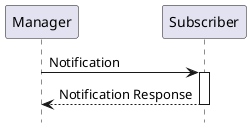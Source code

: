 @startuml

hide footbox

participant "Manager" as Manager
participant "Subscriber" as Subscriber

Manager->Subscriber: Notification
activate Subscriber
Subscriber-->Manager: Notification Response
deactivate Subscriber

@enduml